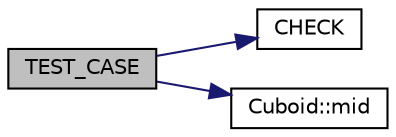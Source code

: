 digraph "TEST_CASE"
{
 // LATEX_PDF_SIZE
  edge [fontname="Helvetica",fontsize="10",labelfontname="Helvetica",labelfontsize="10"];
  node [fontname="Helvetica",fontsize="10",shape=record];
  rankdir="LR";
  Node1 [label="TEST_CASE",height=0.2,width=0.4,color="black", fillcolor="grey75", style="filled", fontcolor="black",tooltip=" "];
  Node1 -> Node2 [color="midnightblue",fontsize="10",style="solid",fontname="Helvetica"];
  Node2 [label="CHECK",height=0.2,width=0.4,color="black", fillcolor="white", style="filled",URL="$tests_2cuboid_8cpp.html#abb94f8a2dfc1af5358ea24ebda10d88c",tooltip=" "];
  Node1 -> Node3 [color="midnightblue",fontsize="10",style="solid",fontname="Helvetica"];
  Node3 [label="Cuboid::mid",height=0.2,width=0.4,color="black", fillcolor="white", style="filled",URL="$class_cuboid.html#a24b636e34e0d79ddddf94f9902a4c48c",tooltip=" "];
}
